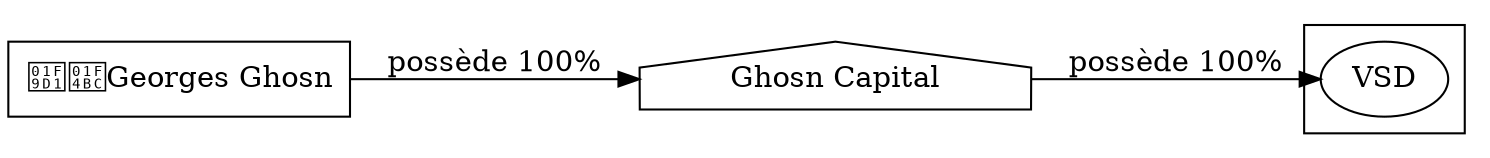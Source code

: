 digraph {
  rankdir=LR;
  subgraph roots {
    
      "georges-ghosn-117"[label="🧑‍💼Georges Ghosn" shape=box]
    
  }

  
    "ghosn-capital-118"[label="Ghosn Capital" shape=house]
  

  subgraph clusterLeaves {
    
      "vsd-119"[label="VSD"]
    
  }

  
    "georges-ghosn-117" -> "ghosn-capital-118" [
      label="possède 100%"
    ]
  
    "ghosn-capital-118" -> "vsd-119" [
      label="possède 100%"
    ]
  
}
